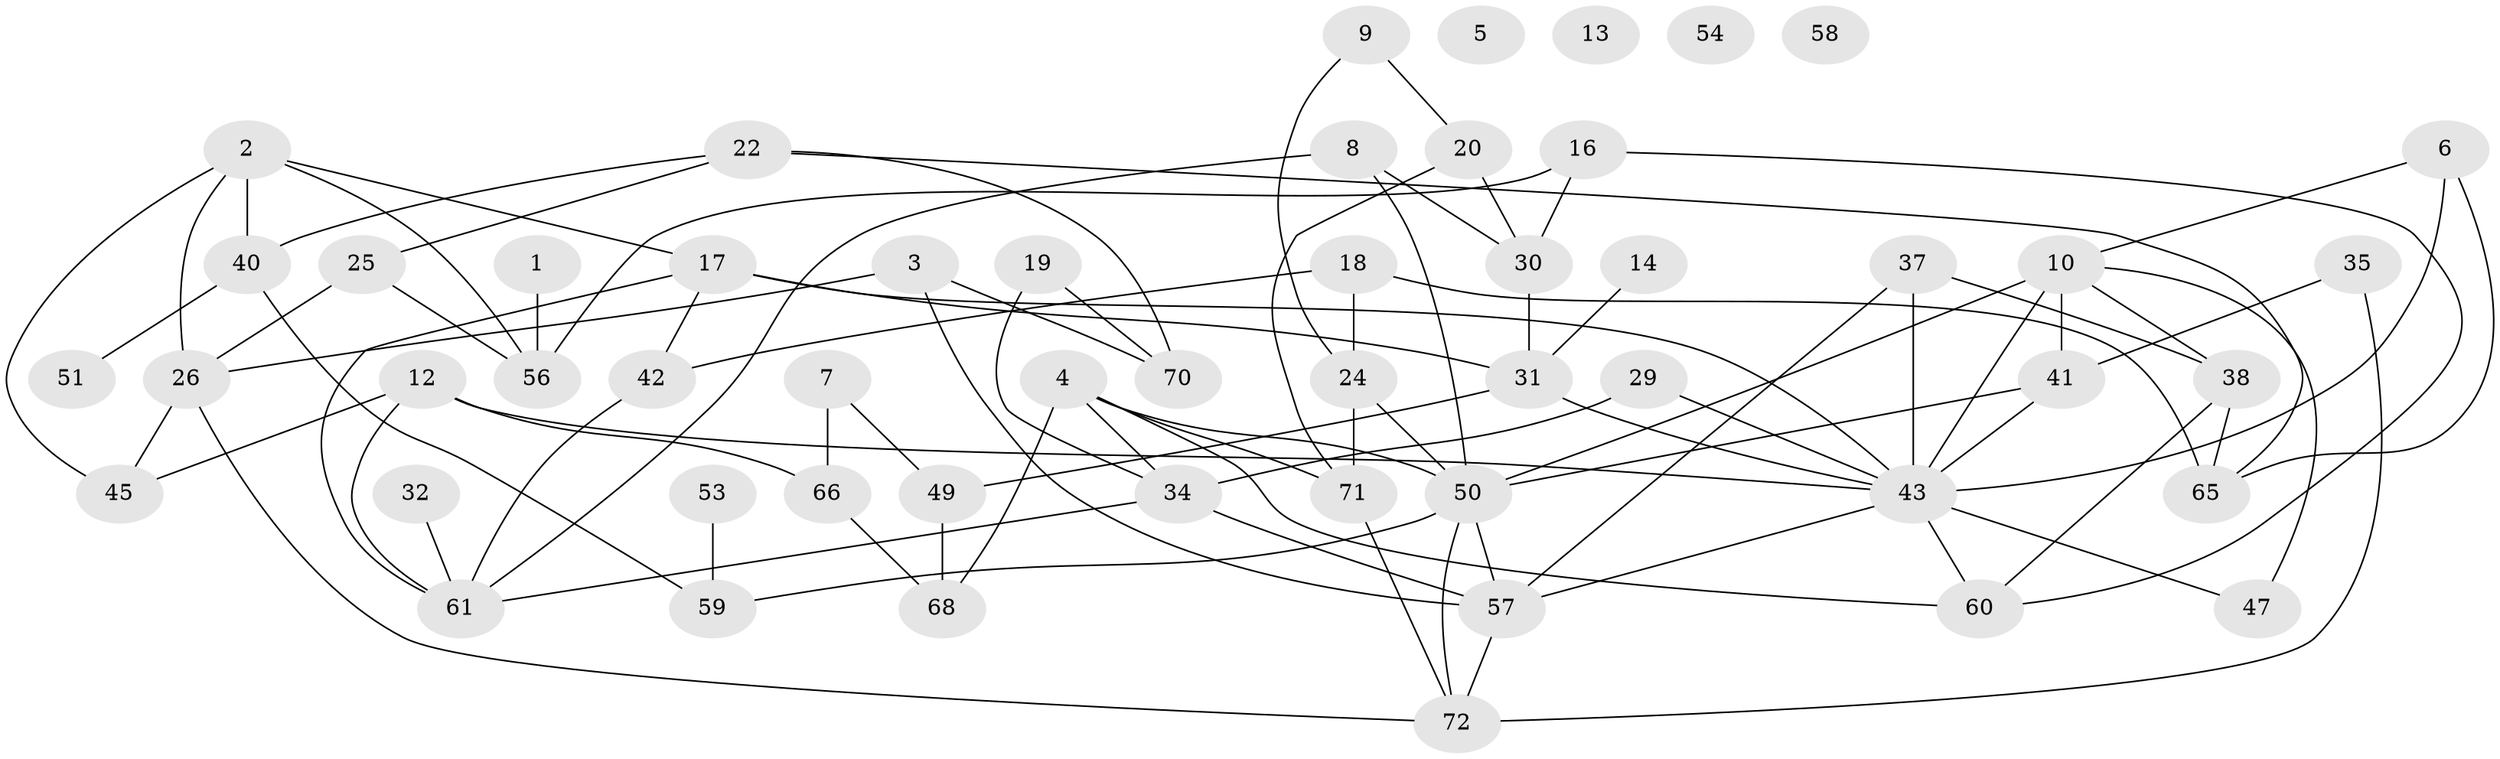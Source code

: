 // original degree distribution, {1: 0.1038961038961039, 5: 0.1038961038961039, 4: 0.23376623376623376, 3: 0.22077922077922077, 0: 0.05194805194805195, 2: 0.23376623376623376, 6: 0.03896103896103896, 7: 0.012987012987012988}
// Generated by graph-tools (version 1.1) at 2025/16/03/04/25 18:16:42]
// undirected, 53 vertices, 89 edges
graph export_dot {
graph [start="1"]
  node [color=gray90,style=filled];
  1;
  2 [super="+46"];
  3 [super="+75+69+64"];
  4 [super="+21+11"];
  5;
  6;
  7;
  8;
  9;
  10 [super="+15+48"];
  12 [super="+28"];
  13;
  14;
  16;
  17 [super="+27+23"];
  18;
  19 [super="+33"];
  20;
  22;
  24;
  25;
  26 [super="+73"];
  29;
  30 [super="+36"];
  31 [super="+52"];
  32;
  34;
  35 [super="+44"];
  37;
  38 [super="+39"];
  40;
  41;
  42;
  43 [super="+74"];
  45 [super="+63"];
  47;
  49;
  50 [super="+55+62"];
  51;
  53;
  54;
  56;
  57 [super="+67"];
  58;
  59;
  60;
  61;
  65;
  66;
  68 [super="+77"];
  70;
  71;
  72;
  1 -- 56;
  2 -- 40;
  2 -- 45;
  2 -- 26;
  2 -- 56;
  2 -- 17;
  3 -- 26;
  3 -- 70;
  3 -- 57;
  4 -- 50;
  4 -- 34;
  4 -- 60;
  4 -- 71 [weight=2];
  4 -- 68;
  6 -- 65;
  6 -- 43;
  6 -- 10;
  7 -- 49;
  7 -- 66;
  8 -- 61;
  8 -- 50;
  8 -- 30;
  9 -- 20;
  9 -- 24;
  10 -- 47;
  10 -- 50 [weight=2];
  10 -- 41;
  10 -- 43;
  10 -- 38;
  12 -- 61;
  12 -- 66;
  12 -- 45;
  12 -- 43;
  14 -- 31;
  16 -- 56;
  16 -- 60;
  16 -- 30;
  17 -- 42;
  17 -- 43;
  17 -- 31;
  17 -- 61;
  18 -- 24;
  18 -- 42;
  18 -- 65;
  19 -- 70;
  19 -- 34;
  20 -- 71;
  20 -- 30;
  22 -- 25;
  22 -- 40;
  22 -- 65;
  22 -- 70;
  24 -- 71;
  24 -- 50;
  25 -- 26;
  25 -- 56;
  26 -- 72;
  26 -- 45;
  29 -- 34;
  29 -- 43;
  30 -- 31;
  31 -- 49;
  31 -- 43;
  32 -- 61;
  34 -- 57;
  34 -- 61;
  35 -- 41;
  35 -- 72;
  37 -- 57;
  37 -- 43;
  37 -- 38;
  38 -- 65;
  38 -- 60;
  40 -- 51;
  40 -- 59;
  41 -- 50;
  41 -- 43;
  42 -- 61;
  43 -- 47;
  43 -- 60;
  43 -- 57;
  49 -- 68;
  50 -- 59;
  50 -- 57;
  50 -- 72;
  53 -- 59;
  57 -- 72 [weight=2];
  66 -- 68;
  71 -- 72;
}
